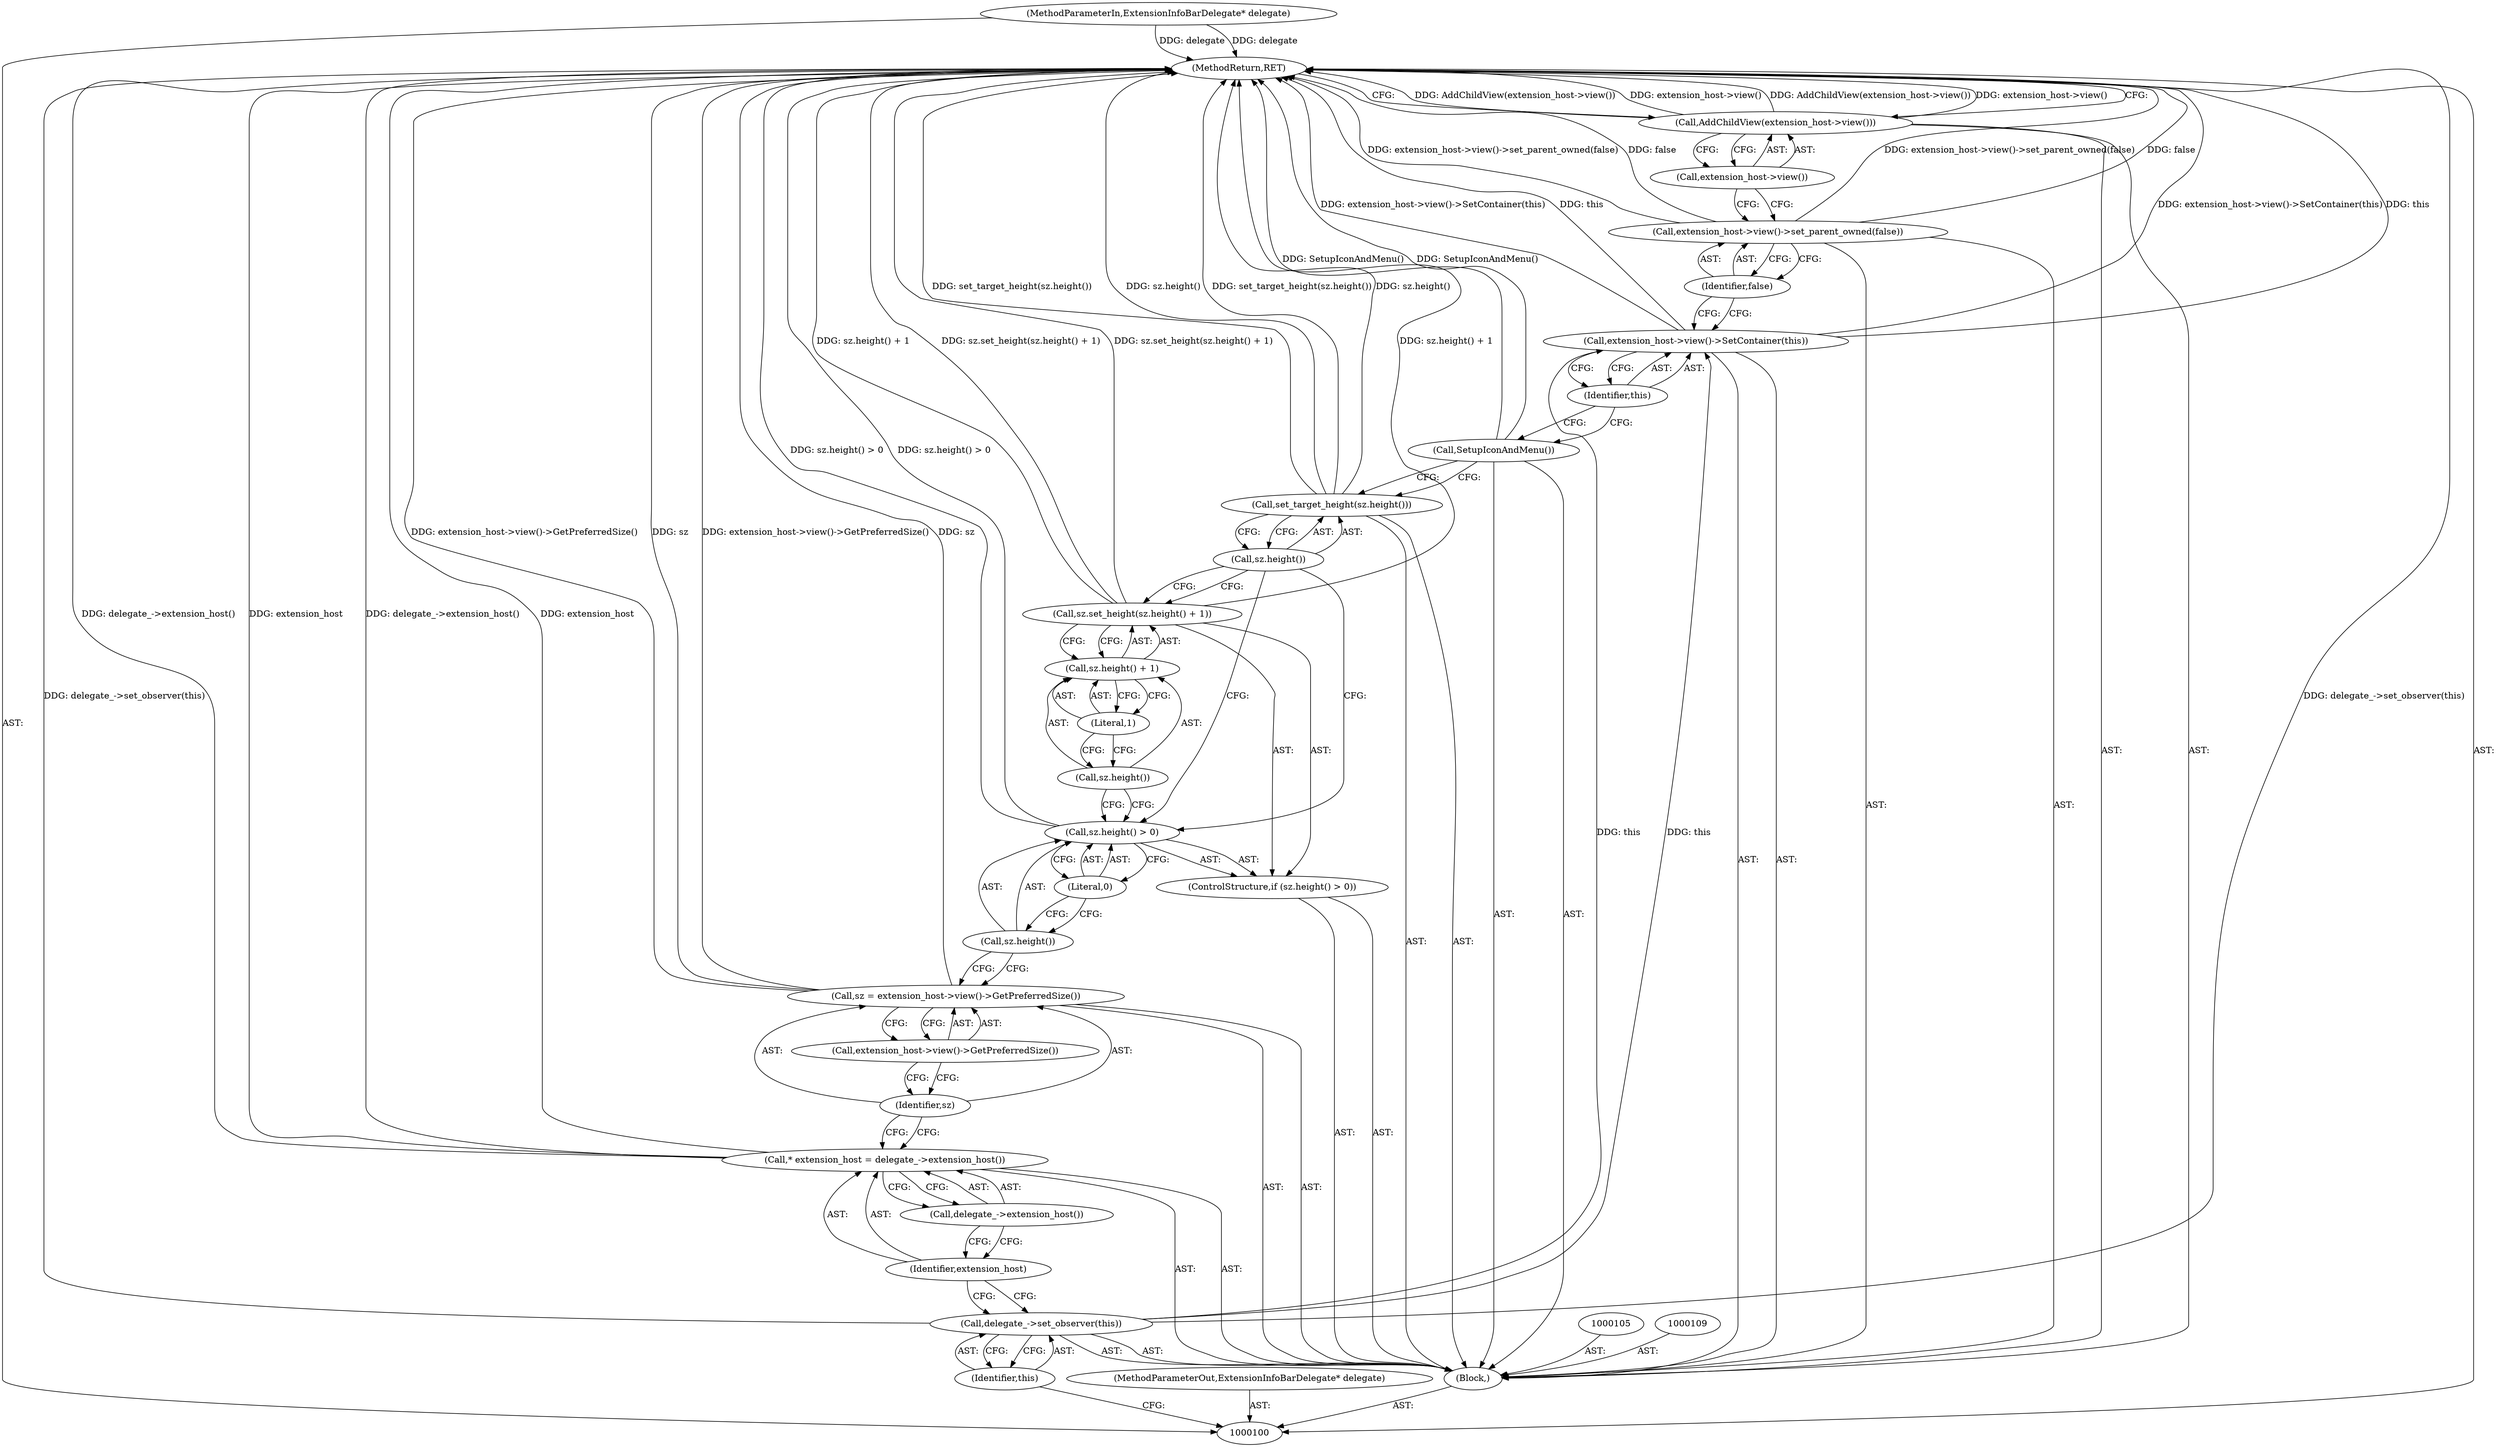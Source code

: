 digraph "0_Chrome_fc3c351a3d995f73ead5c92354396a7ec2b14e3f_4" {
"1000130" [label="(MethodReturn,RET)"];
"1000101" [label="(MethodParameterIn,ExtensionInfoBarDelegate* delegate)"];
"1000192" [label="(MethodParameterOut,ExtensionInfoBarDelegate* delegate)"];
"1000113" [label="(ControlStructure,if (sz.height() > 0))"];
"1000116" [label="(Literal,0)"];
"1000114" [label="(Call,sz.height() > 0)"];
"1000115" [label="(Call,sz.height())"];
"1000118" [label="(Call,sz.height() + 1)"];
"1000119" [label="(Call,sz.height())"];
"1000120" [label="(Literal,1)"];
"1000117" [label="(Call,sz.set_height(sz.height() + 1))"];
"1000121" [label="(Call,set_target_height(sz.height()))"];
"1000122" [label="(Call,sz.height())"];
"1000123" [label="(Call,SetupIconAndMenu())"];
"1000124" [label="(Call,extension_host->view()->SetContainer(this))"];
"1000125" [label="(Identifier,this)"];
"1000126" [label="(Call,extension_host->view()->set_parent_owned(false))"];
"1000127" [label="(Identifier,false)"];
"1000129" [label="(Call,extension_host->view())"];
"1000128" [label="(Call,AddChildView(extension_host->view()))"];
"1000102" [label="(Block,)"];
"1000104" [label="(Identifier,this)"];
"1000103" [label="(Call,delegate_->set_observer(this))"];
"1000106" [label="(Call,* extension_host = delegate_->extension_host())"];
"1000107" [label="(Identifier,extension_host)"];
"1000108" [label="(Call,delegate_->extension_host())"];
"1000110" [label="(Call,sz = extension_host->view()->GetPreferredSize())"];
"1000111" [label="(Identifier,sz)"];
"1000112" [label="(Call,extension_host->view()->GetPreferredSize())"];
"1000130" -> "1000100"  [label="AST: "];
"1000130" -> "1000128"  [label="CFG: "];
"1000117" -> "1000130"  [label="DDG: sz.set_height(sz.height() + 1)"];
"1000117" -> "1000130"  [label="DDG: sz.height() + 1"];
"1000126" -> "1000130"  [label="DDG: extension_host->view()->set_parent_owned(false)"];
"1000126" -> "1000130"  [label="DDG: false"];
"1000124" -> "1000130"  [label="DDG: this"];
"1000124" -> "1000130"  [label="DDG: extension_host->view()->SetContainer(this)"];
"1000106" -> "1000130"  [label="DDG: delegate_->extension_host()"];
"1000106" -> "1000130"  [label="DDG: extension_host"];
"1000114" -> "1000130"  [label="DDG: sz.height() > 0"];
"1000123" -> "1000130"  [label="DDG: SetupIconAndMenu()"];
"1000121" -> "1000130"  [label="DDG: set_target_height(sz.height())"];
"1000121" -> "1000130"  [label="DDG: sz.height()"];
"1000110" -> "1000130"  [label="DDG: extension_host->view()->GetPreferredSize()"];
"1000110" -> "1000130"  [label="DDG: sz"];
"1000128" -> "1000130"  [label="DDG: AddChildView(extension_host->view())"];
"1000128" -> "1000130"  [label="DDG: extension_host->view()"];
"1000103" -> "1000130"  [label="DDG: delegate_->set_observer(this)"];
"1000101" -> "1000130"  [label="DDG: delegate"];
"1000101" -> "1000100"  [label="AST: "];
"1000101" -> "1000130"  [label="DDG: delegate"];
"1000192" -> "1000100"  [label="AST: "];
"1000113" -> "1000102"  [label="AST: "];
"1000114" -> "1000113"  [label="AST: "];
"1000117" -> "1000113"  [label="AST: "];
"1000116" -> "1000114"  [label="AST: "];
"1000116" -> "1000115"  [label="CFG: "];
"1000114" -> "1000116"  [label="CFG: "];
"1000114" -> "1000113"  [label="AST: "];
"1000114" -> "1000116"  [label="CFG: "];
"1000115" -> "1000114"  [label="AST: "];
"1000116" -> "1000114"  [label="AST: "];
"1000119" -> "1000114"  [label="CFG: "];
"1000122" -> "1000114"  [label="CFG: "];
"1000114" -> "1000130"  [label="DDG: sz.height() > 0"];
"1000115" -> "1000114"  [label="AST: "];
"1000115" -> "1000110"  [label="CFG: "];
"1000116" -> "1000115"  [label="CFG: "];
"1000118" -> "1000117"  [label="AST: "];
"1000118" -> "1000120"  [label="CFG: "];
"1000119" -> "1000118"  [label="AST: "];
"1000120" -> "1000118"  [label="AST: "];
"1000117" -> "1000118"  [label="CFG: "];
"1000119" -> "1000118"  [label="AST: "];
"1000119" -> "1000114"  [label="CFG: "];
"1000120" -> "1000119"  [label="CFG: "];
"1000120" -> "1000118"  [label="AST: "];
"1000120" -> "1000119"  [label="CFG: "];
"1000118" -> "1000120"  [label="CFG: "];
"1000117" -> "1000113"  [label="AST: "];
"1000117" -> "1000118"  [label="CFG: "];
"1000118" -> "1000117"  [label="AST: "];
"1000122" -> "1000117"  [label="CFG: "];
"1000117" -> "1000130"  [label="DDG: sz.set_height(sz.height() + 1)"];
"1000117" -> "1000130"  [label="DDG: sz.height() + 1"];
"1000121" -> "1000102"  [label="AST: "];
"1000121" -> "1000122"  [label="CFG: "];
"1000122" -> "1000121"  [label="AST: "];
"1000123" -> "1000121"  [label="CFG: "];
"1000121" -> "1000130"  [label="DDG: set_target_height(sz.height())"];
"1000121" -> "1000130"  [label="DDG: sz.height()"];
"1000122" -> "1000121"  [label="AST: "];
"1000122" -> "1000117"  [label="CFG: "];
"1000122" -> "1000114"  [label="CFG: "];
"1000121" -> "1000122"  [label="CFG: "];
"1000123" -> "1000102"  [label="AST: "];
"1000123" -> "1000121"  [label="CFG: "];
"1000125" -> "1000123"  [label="CFG: "];
"1000123" -> "1000130"  [label="DDG: SetupIconAndMenu()"];
"1000124" -> "1000102"  [label="AST: "];
"1000124" -> "1000125"  [label="CFG: "];
"1000125" -> "1000124"  [label="AST: "];
"1000127" -> "1000124"  [label="CFG: "];
"1000124" -> "1000130"  [label="DDG: this"];
"1000124" -> "1000130"  [label="DDG: extension_host->view()->SetContainer(this)"];
"1000103" -> "1000124"  [label="DDG: this"];
"1000125" -> "1000124"  [label="AST: "];
"1000125" -> "1000123"  [label="CFG: "];
"1000124" -> "1000125"  [label="CFG: "];
"1000126" -> "1000102"  [label="AST: "];
"1000126" -> "1000127"  [label="CFG: "];
"1000127" -> "1000126"  [label="AST: "];
"1000129" -> "1000126"  [label="CFG: "];
"1000126" -> "1000130"  [label="DDG: extension_host->view()->set_parent_owned(false)"];
"1000126" -> "1000130"  [label="DDG: false"];
"1000127" -> "1000126"  [label="AST: "];
"1000127" -> "1000124"  [label="CFG: "];
"1000126" -> "1000127"  [label="CFG: "];
"1000129" -> "1000128"  [label="AST: "];
"1000129" -> "1000126"  [label="CFG: "];
"1000128" -> "1000129"  [label="CFG: "];
"1000128" -> "1000102"  [label="AST: "];
"1000128" -> "1000129"  [label="CFG: "];
"1000129" -> "1000128"  [label="AST: "];
"1000130" -> "1000128"  [label="CFG: "];
"1000128" -> "1000130"  [label="DDG: AddChildView(extension_host->view())"];
"1000128" -> "1000130"  [label="DDG: extension_host->view()"];
"1000102" -> "1000100"  [label="AST: "];
"1000103" -> "1000102"  [label="AST: "];
"1000105" -> "1000102"  [label="AST: "];
"1000106" -> "1000102"  [label="AST: "];
"1000109" -> "1000102"  [label="AST: "];
"1000110" -> "1000102"  [label="AST: "];
"1000113" -> "1000102"  [label="AST: "];
"1000121" -> "1000102"  [label="AST: "];
"1000123" -> "1000102"  [label="AST: "];
"1000124" -> "1000102"  [label="AST: "];
"1000126" -> "1000102"  [label="AST: "];
"1000128" -> "1000102"  [label="AST: "];
"1000104" -> "1000103"  [label="AST: "];
"1000104" -> "1000100"  [label="CFG: "];
"1000103" -> "1000104"  [label="CFG: "];
"1000103" -> "1000102"  [label="AST: "];
"1000103" -> "1000104"  [label="CFG: "];
"1000104" -> "1000103"  [label="AST: "];
"1000107" -> "1000103"  [label="CFG: "];
"1000103" -> "1000130"  [label="DDG: delegate_->set_observer(this)"];
"1000103" -> "1000124"  [label="DDG: this"];
"1000106" -> "1000102"  [label="AST: "];
"1000106" -> "1000108"  [label="CFG: "];
"1000107" -> "1000106"  [label="AST: "];
"1000108" -> "1000106"  [label="AST: "];
"1000111" -> "1000106"  [label="CFG: "];
"1000106" -> "1000130"  [label="DDG: delegate_->extension_host()"];
"1000106" -> "1000130"  [label="DDG: extension_host"];
"1000107" -> "1000106"  [label="AST: "];
"1000107" -> "1000103"  [label="CFG: "];
"1000108" -> "1000107"  [label="CFG: "];
"1000108" -> "1000106"  [label="AST: "];
"1000108" -> "1000107"  [label="CFG: "];
"1000106" -> "1000108"  [label="CFG: "];
"1000110" -> "1000102"  [label="AST: "];
"1000110" -> "1000112"  [label="CFG: "];
"1000111" -> "1000110"  [label="AST: "];
"1000112" -> "1000110"  [label="AST: "];
"1000115" -> "1000110"  [label="CFG: "];
"1000110" -> "1000130"  [label="DDG: extension_host->view()->GetPreferredSize()"];
"1000110" -> "1000130"  [label="DDG: sz"];
"1000111" -> "1000110"  [label="AST: "];
"1000111" -> "1000106"  [label="CFG: "];
"1000112" -> "1000111"  [label="CFG: "];
"1000112" -> "1000110"  [label="AST: "];
"1000112" -> "1000111"  [label="CFG: "];
"1000110" -> "1000112"  [label="CFG: "];
}
